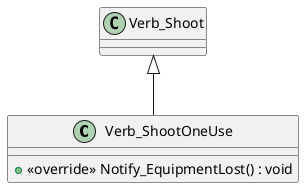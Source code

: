 @startuml
class Verb_ShootOneUse {
    + <<override>> Notify_EquipmentLost() : void
}
Verb_Shoot <|-- Verb_ShootOneUse
@enduml

